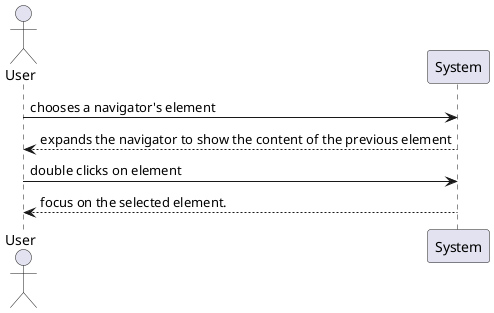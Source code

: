 @startuml core04_2_ssd.png
skinparam packageStyle rect
skinparam defaultFontName FG Virgil
skinparam shadowing false

actor User 
participant "System" as S
User -> S : chooses a navigator's element
S --> User : expands the navigator to show the content of the previous element
User -> S : double clicks on element
S --> User : focus on the selected element.
@enduml
